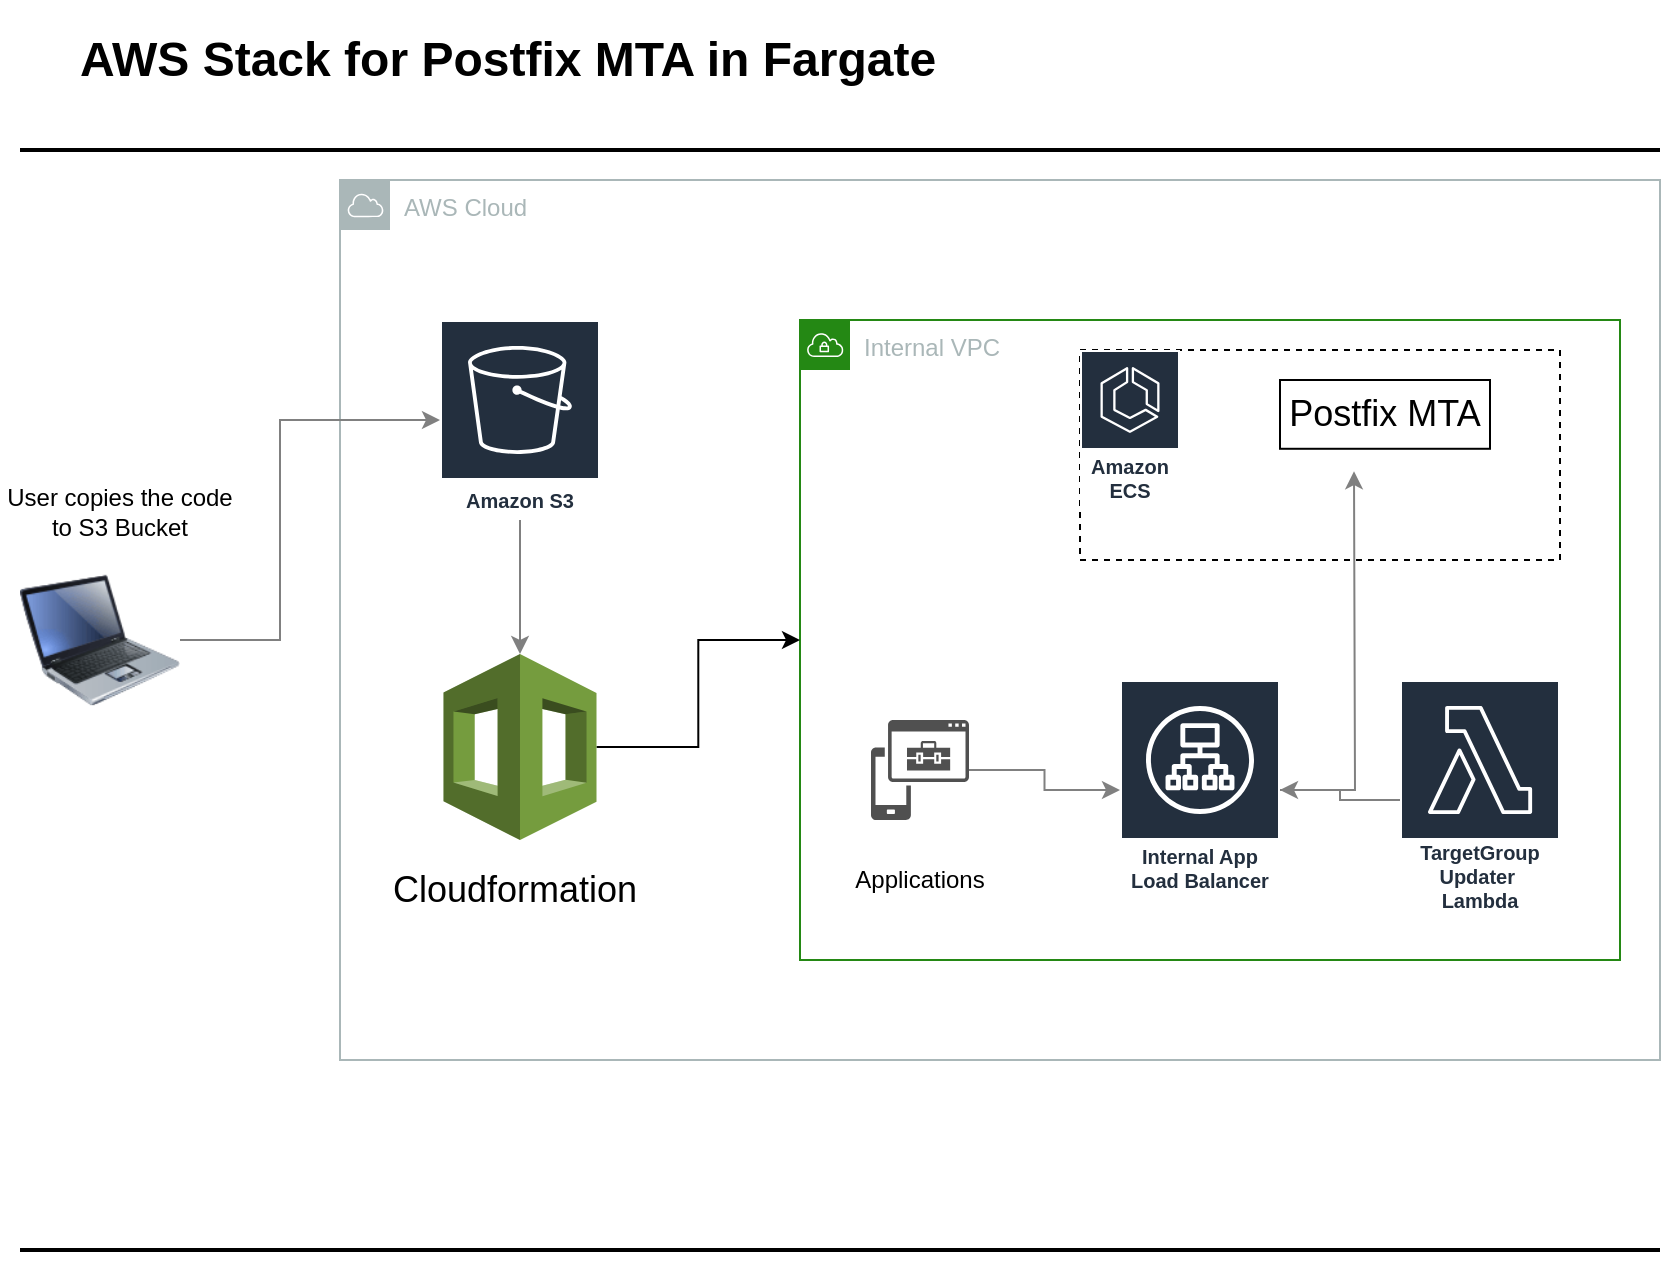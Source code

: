 <mxfile version="15.6.8" type="device"><diagram id="1gh5M92-Dv7Kje0FvXPO" name="Page-1"><mxGraphModel dx="1186" dy="764" grid="1" gridSize="10" guides="1" tooltips="1" connect="1" arrows="1" fold="1" page="1" pageScale="1" pageWidth="850" pageHeight="1100" math="0" shadow="0"><root><mxCell id="0"/><mxCell id="1" parent="0"/><mxCell id="aEa8XvmpuUPSFylOsiCc-5" value="AWS Cloud" style="outlineConnect=0;gradientColor=none;html=1;whiteSpace=wrap;fontSize=12;fontStyle=0;shape=mxgraph.aws4.group;grIcon=mxgraph.aws4.group_aws_cloud;strokeColor=#AAB7B8;fillColor=none;verticalAlign=top;align=left;spacingLeft=30;fontColor=#AAB7B8;dashed=0;" parent="1" vertex="1"><mxGeometry x="175" y="170" width="660" height="440" as="geometry"/></mxCell><mxCell id="aEa8XvmpuUPSFylOsiCc-1" value="Internal VPC" style="points=[[0,0],[0.25,0],[0.5,0],[0.75,0],[1,0],[1,0.25],[1,0.5],[1,0.75],[1,1],[0.75,1],[0.5,1],[0.25,1],[0,1],[0,0.75],[0,0.5],[0,0.25]];outlineConnect=0;gradientColor=none;html=1;whiteSpace=wrap;fontSize=12;fontStyle=0;shape=mxgraph.aws4.group;grIcon=mxgraph.aws4.group_vpc;strokeColor=#248814;fillColor=none;verticalAlign=top;align=left;spacingLeft=30;fontColor=#AAB7B8;dashed=0;" parent="1" vertex="1"><mxGeometry x="405" y="240" width="410" height="320" as="geometry"/></mxCell><mxCell id="aEa8XvmpuUPSFylOsiCc-24" value="" style="rounded=0;whiteSpace=wrap;html=1;fillColor=none;dashed=1;" parent="1" vertex="1"><mxGeometry x="545" y="255" width="240" height="105" as="geometry"/></mxCell><mxCell id="aEa8XvmpuUPSFylOsiCc-11" style="edgeStyle=orthogonalEdgeStyle;rounded=0;orthogonalLoop=1;jettySize=auto;html=1;strokeColor=#808080;" parent="1" source="aEa8XvmpuUPSFylOsiCc-8" target="aEa8XvmpuUPSFylOsiCc-10" edge="1"><mxGeometry relative="1" as="geometry"><Array as="points"><mxPoint x="145" y="400"/><mxPoint x="145" y="290"/></Array></mxGeometry></mxCell><mxCell id="aEa8XvmpuUPSFylOsiCc-8" value="" style="image;html=1;image=img/lib/clip_art/computers/Laptop_128x128.png" parent="1" vertex="1"><mxGeometry x="15" y="360" width="80" height="80" as="geometry"/></mxCell><mxCell id="aEa8XvmpuUPSFylOsiCc-53" value="" style="edgeStyle=orthogonalEdgeStyle;rounded=0;orthogonalLoop=1;jettySize=auto;html=1;strokeColor=#808080;entryX=0.5;entryY=0;entryDx=0;entryDy=0;entryPerimeter=0;" parent="1" source="aEa8XvmpuUPSFylOsiCc-10" target="pF-2mMn4ZcCTAVjYhYR_-4" edge="1"><mxGeometry relative="1" as="geometry"><mxPoint x="265" y="380" as="targetPoint"/></mxGeometry></mxCell><mxCell id="aEa8XvmpuUPSFylOsiCc-10" value="Amazon S3" style="outlineConnect=0;fontColor=#232F3E;gradientColor=none;strokeColor=#ffffff;fillColor=#232F3E;dashed=0;verticalLabelPosition=middle;verticalAlign=bottom;align=center;html=1;whiteSpace=wrap;fontSize=10;fontStyle=1;spacing=3;shape=mxgraph.aws4.productIcon;prIcon=mxgraph.aws4.s3;" parent="1" vertex="1"><mxGeometry x="225" y="240" width="80" height="100" as="geometry"/></mxCell><mxCell id="aEa8XvmpuUPSFylOsiCc-27" style="edgeStyle=orthogonalEdgeStyle;rounded=0;orthogonalLoop=1;jettySize=auto;html=1;strokeColor=#808080;exitX=1;exitY=0.5;exitDx=0;exitDy=0;exitPerimeter=0;" parent="1" source="pF-2mMn4ZcCTAVjYhYR_-2" target="aEa8XvmpuUPSFylOsiCc-19" edge="1"><mxGeometry relative="1" as="geometry"><mxPoint x="503.5" y="460" as="sourcePoint"/></mxGeometry></mxCell><mxCell id="aEa8XvmpuUPSFylOsiCc-28" value="" style="edgeStyle=orthogonalEdgeStyle;rounded=0;orthogonalLoop=1;jettySize=auto;html=1;strokeColor=#808080;" parent="1" source="aEa8XvmpuUPSFylOsiCc-19" edge="1"><mxGeometry relative="1" as="geometry"><mxPoint x="682" y="315.61" as="targetPoint"/></mxGeometry></mxCell><mxCell id="aEa8XvmpuUPSFylOsiCc-19" value="Internal App Load Balancer" style="outlineConnect=0;fontColor=#232F3E;gradientColor=none;strokeColor=#ffffff;fillColor=#232F3E;dashed=0;verticalLabelPosition=middle;verticalAlign=bottom;align=center;html=1;whiteSpace=wrap;fontSize=10;fontStyle=1;spacing=3;shape=mxgraph.aws4.productIcon;prIcon=mxgraph.aws4.application_load_balancer;" parent="1" vertex="1"><mxGeometry x="565" y="420" width="80" height="110" as="geometry"/></mxCell><mxCell id="aEa8XvmpuUPSFylOsiCc-20" value="Amazon ECS" style="outlineConnect=0;fontColor=#232F3E;gradientColor=none;strokeColor=#ffffff;fillColor=#232F3E;dashed=0;verticalLabelPosition=middle;verticalAlign=bottom;align=center;html=1;whiteSpace=wrap;fontSize=10;fontStyle=1;spacing=3;shape=mxgraph.aws4.productIcon;prIcon=mxgraph.aws4.ecs;" parent="1" vertex="1"><mxGeometry x="545" y="255" width="50" height="80" as="geometry"/></mxCell><mxCell id="aEa8XvmpuUPSFylOsiCc-55" value="" style="edgeStyle=orthogonalEdgeStyle;rounded=0;orthogonalLoop=1;jettySize=auto;html=1;strokeColor=#808080;" parent="1" source="aEa8XvmpuUPSFylOsiCc-21" target="aEa8XvmpuUPSFylOsiCc-19" edge="1"><mxGeometry relative="1" as="geometry"/></mxCell><mxCell id="aEa8XvmpuUPSFylOsiCc-21" value="TargetGroup Updater&amp;nbsp; Lambda" style="outlineConnect=0;fontColor=#232F3E;gradientColor=none;strokeColor=#ffffff;fillColor=#232F3E;dashed=0;verticalLabelPosition=middle;verticalAlign=bottom;align=center;html=1;whiteSpace=wrap;fontSize=10;fontStyle=1;spacing=3;shape=mxgraph.aws4.productIcon;prIcon=mxgraph.aws4.lambda;" parent="1" vertex="1"><mxGeometry x="705" y="420" width="80" height="120" as="geometry"/></mxCell><mxCell id="aEa8XvmpuUPSFylOsiCc-37" value="Applications" style="text;html=1;strokeColor=none;fillColor=none;align=center;verticalAlign=middle;whiteSpace=wrap;rounded=0;dashed=1;" parent="1" vertex="1"><mxGeometry x="405" y="500" width="120" height="40" as="geometry"/></mxCell><mxCell id="aEa8XvmpuUPSFylOsiCc-39" value="" style="line;strokeWidth=2;html=1;fillColor=none;" parent="1" vertex="1"><mxGeometry x="15" y="150" width="820" height="10" as="geometry"/></mxCell><mxCell id="aEa8XvmpuUPSFylOsiCc-40" value="" style="line;strokeWidth=2;html=1;fillColor=none;" parent="1" vertex="1"><mxGeometry x="15" y="700" width="820" height="10" as="geometry"/></mxCell><mxCell id="aEa8XvmpuUPSFylOsiCc-41" value="User copies the code to S3 Bucket" style="text;html=1;strokeColor=none;fillColor=none;align=center;verticalAlign=middle;whiteSpace=wrap;rounded=0;dashed=1;" parent="1" vertex="1"><mxGeometry x="5" y="315.61" width="120" height="40" as="geometry"/></mxCell><mxCell id="aEa8XvmpuUPSFylOsiCc-61" value="&lt;h1&gt;&lt;span style=&quot;text-align: center&quot;&gt;AWS Stack for Postfix MTA in Fargate&lt;/span&gt;&lt;/h1&gt;" style="text;html=1;strokeColor=none;fillColor=none;spacing=5;spacingTop=-20;whiteSpace=wrap;overflow=hidden;rounded=0;" parent="1" vertex="1"><mxGeometry x="40" y="90" width="745" height="40" as="geometry"/></mxCell><mxCell id="pF-2mMn4ZcCTAVjYhYR_-1" value="&lt;font style=&quot;font-size: 18px&quot;&gt;Postfix MTA&lt;/font&gt;" style="rounded=0;whiteSpace=wrap;html=1;" vertex="1" parent="1"><mxGeometry x="645" y="270" width="105" height="34.39" as="geometry"/></mxCell><mxCell id="pF-2mMn4ZcCTAVjYhYR_-2" value="" style="sketch=0;pointerEvents=1;shadow=0;dashed=0;html=1;strokeColor=none;labelPosition=center;verticalLabelPosition=bottom;verticalAlign=top;align=center;fillColor=#505050;shape=mxgraph.mscae.intune.intune_mobile_application_management;fontSize=18;" vertex="1" parent="1"><mxGeometry x="440.5" y="440" width="49" height="50" as="geometry"/></mxCell><mxCell id="pF-2mMn4ZcCTAVjYhYR_-5" style="edgeStyle=orthogonalEdgeStyle;rounded=0;orthogonalLoop=1;jettySize=auto;html=1;fontSize=18;" edge="1" parent="1" source="pF-2mMn4ZcCTAVjYhYR_-4" target="aEa8XvmpuUPSFylOsiCc-1"><mxGeometry relative="1" as="geometry"/></mxCell><mxCell id="pF-2mMn4ZcCTAVjYhYR_-4" value="" style="outlineConnect=0;dashed=0;verticalLabelPosition=bottom;verticalAlign=top;align=center;html=1;shape=mxgraph.aws3.cloudformation;fillColor=#759C3E;gradientColor=none;fontSize=18;" vertex="1" parent="1"><mxGeometry x="226.75" y="407" width="76.5" height="93" as="geometry"/></mxCell><mxCell id="pF-2mMn4ZcCTAVjYhYR_-6" value="Cloudformation&amp;nbsp;" style="text;html=1;strokeColor=none;fillColor=none;align=center;verticalAlign=middle;whiteSpace=wrap;rounded=0;fontSize=18;" vertex="1" parent="1"><mxGeometry x="235" y="510" width="60" height="30" as="geometry"/></mxCell></root></mxGraphModel></diagram></mxfile>